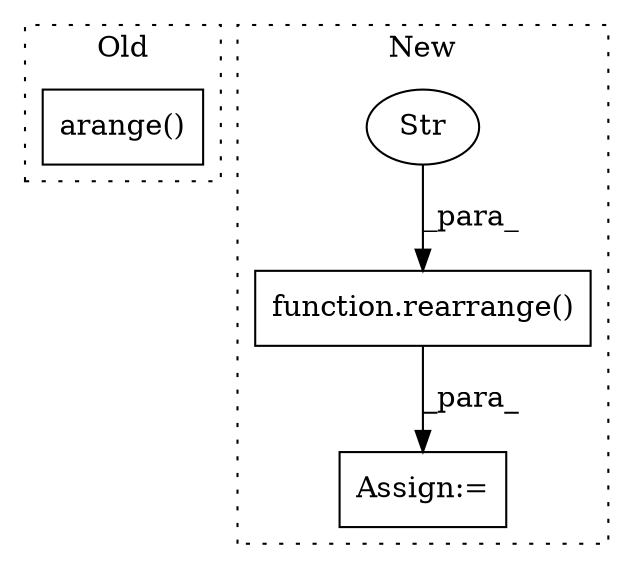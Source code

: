 digraph G {
subgraph cluster0 {
1 [label="arange()" a="75" s="18120,18134" l="13,18" shape="box"];
label = "Old";
style="dotted";
}
subgraph cluster1 {
2 [label="function.rearrange()" a="75" s="19759,19798" l="10,1" shape="box"];
3 [label="Str" a="66" s="19772" l="26" shape="ellipse"];
4 [label="Assign:=" a="68" s="19756" l="3" shape="box"];
label = "New";
style="dotted";
}
2 -> 4 [label="_para_"];
3 -> 2 [label="_para_"];
}